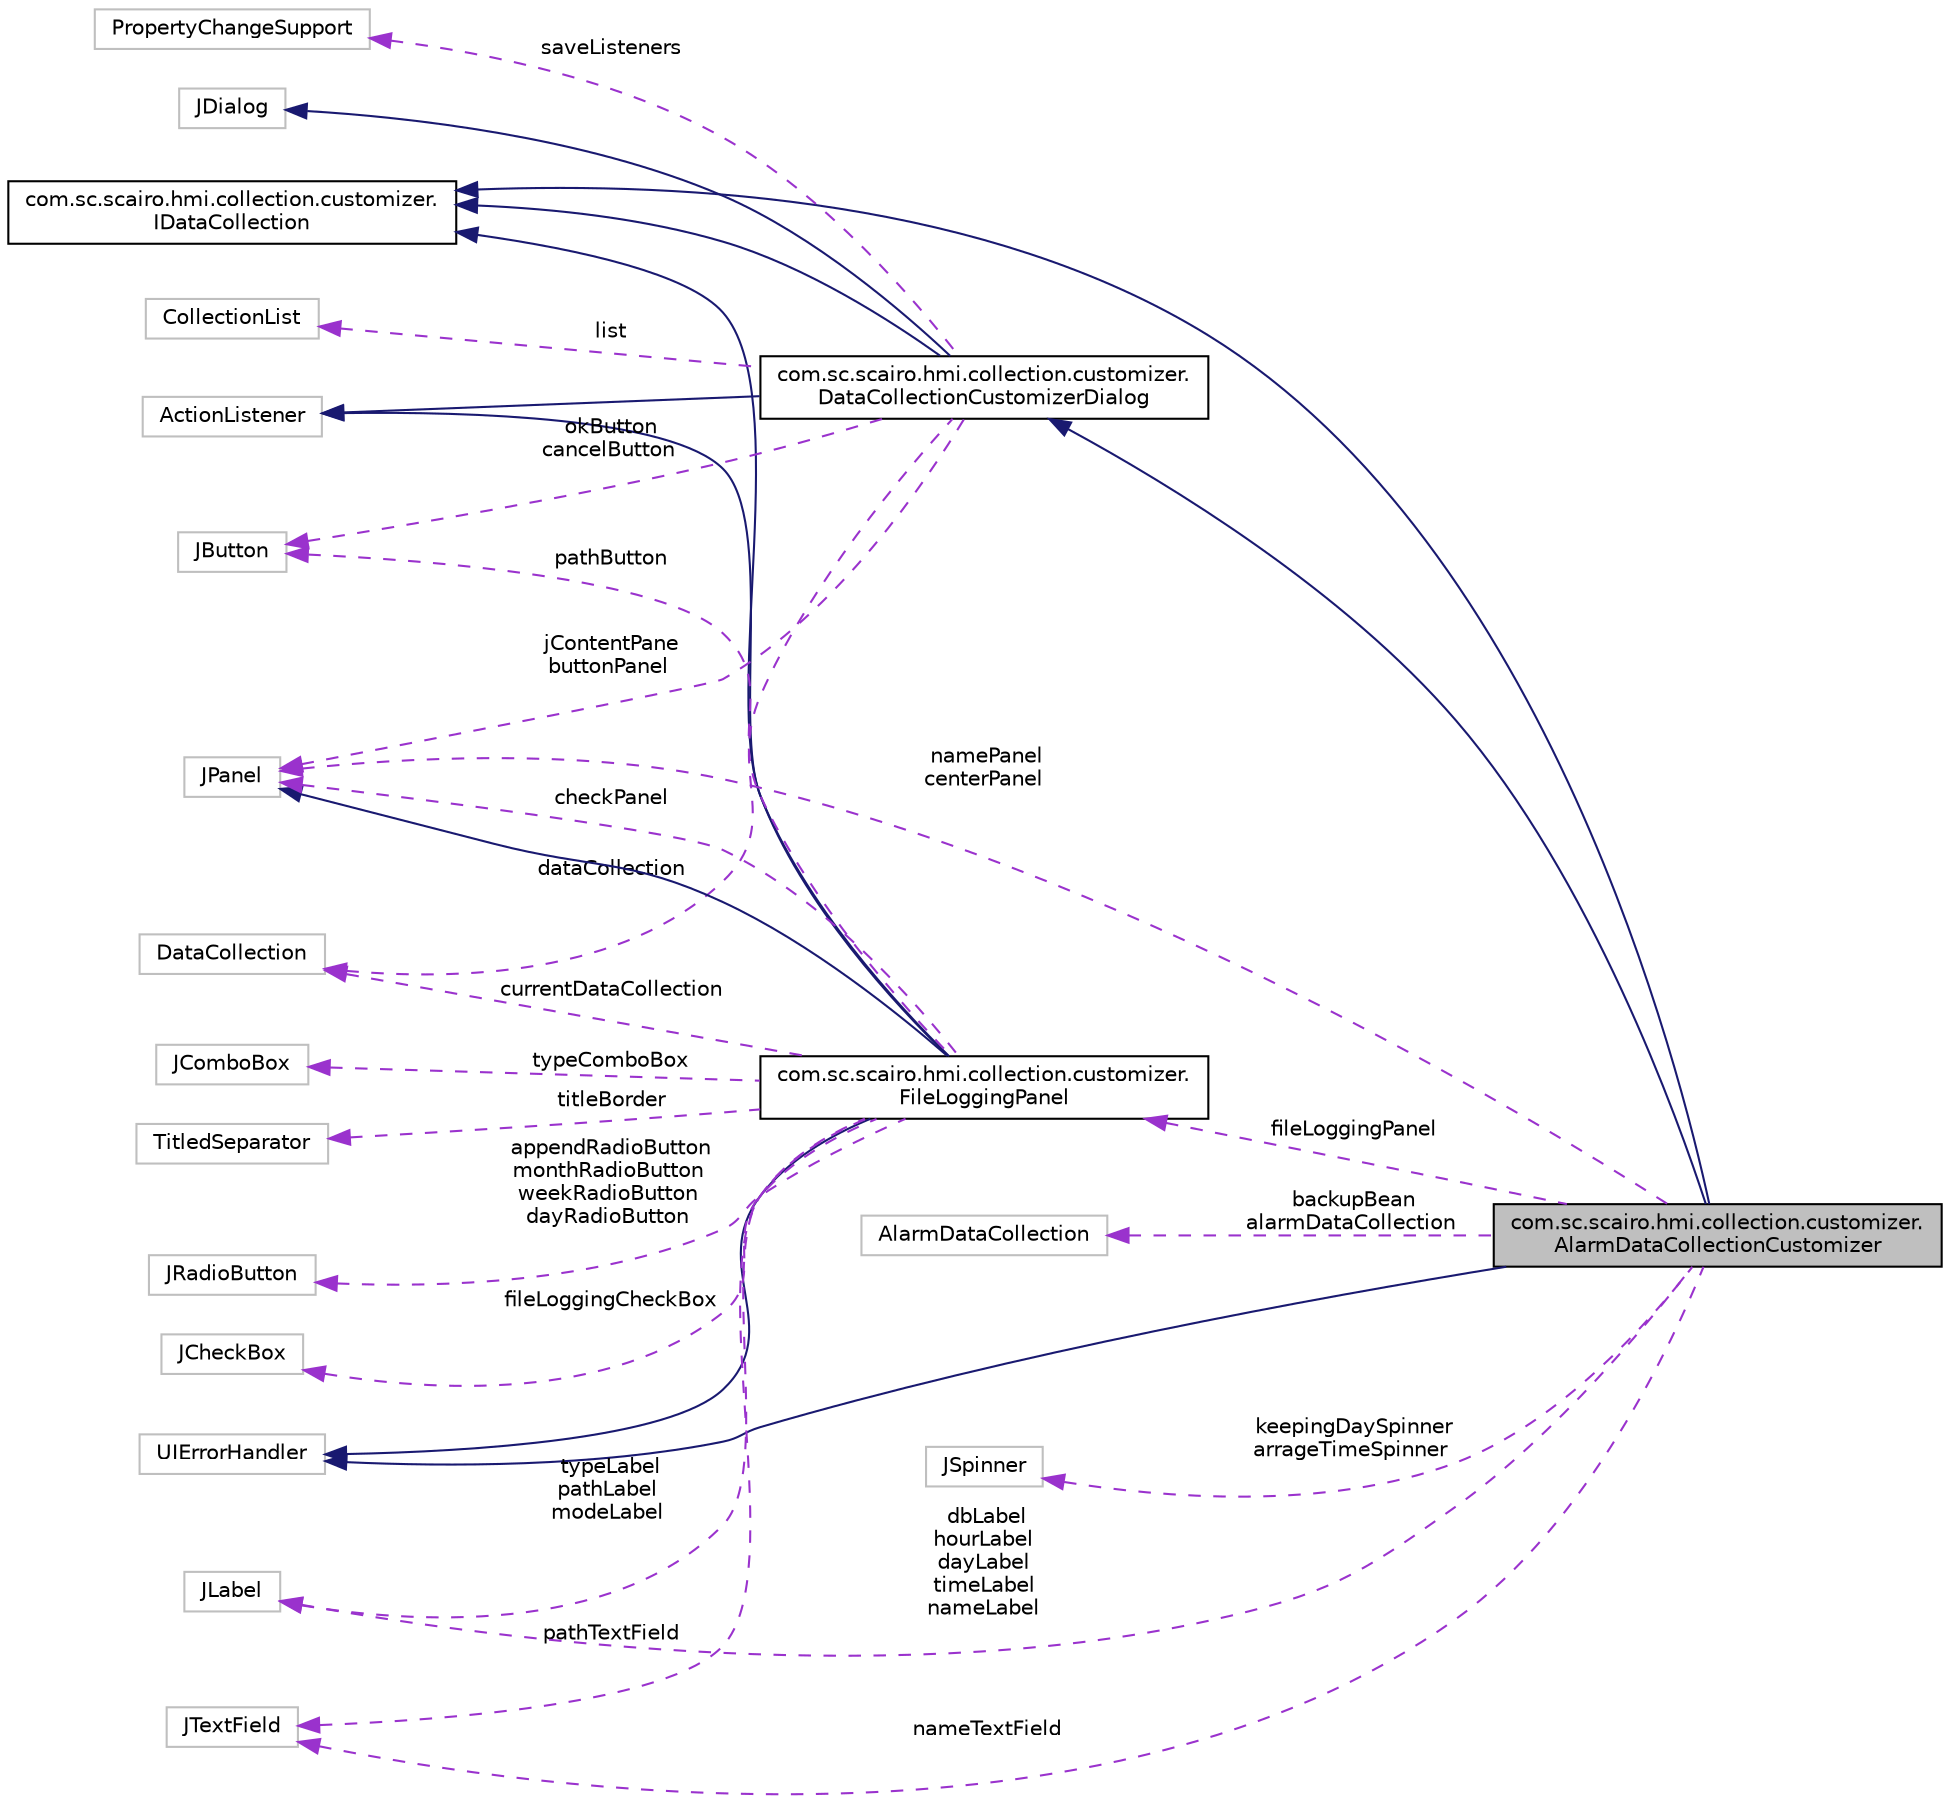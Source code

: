 digraph "com.sc.scairo.hmi.collection.customizer.AlarmDataCollectionCustomizer"
{
 // LATEX_PDF_SIZE
  edge [fontname="Helvetica",fontsize="10",labelfontname="Helvetica",labelfontsize="10"];
  node [fontname="Helvetica",fontsize="10",shape=record];
  rankdir="LR";
  Node1 [label="com.sc.scairo.hmi.collection.customizer.\lAlarmDataCollectionCustomizer",height=0.2,width=0.4,color="black", fillcolor="grey75", style="filled", fontcolor="black",tooltip=" "];
  Node2 -> Node1 [dir="back",color="midnightblue",fontsize="10",style="solid",fontname="Helvetica"];
  Node2 [label="com.sc.scairo.hmi.collection.customizer.\lDataCollectionCustomizerDialog",height=0.2,width=0.4,color="black", fillcolor="white", style="filled",URL="$classcom_1_1sc_1_1scairo_1_1hmi_1_1collection_1_1customizer_1_1_data_collection_customizer_dialog.html",tooltip=" "];
  Node3 -> Node2 [dir="back",color="midnightblue",fontsize="10",style="solid",fontname="Helvetica"];
  Node3 [label="JDialog",height=0.2,width=0.4,color="grey75", fillcolor="white", style="filled",tooltip=" "];
  Node4 -> Node2 [dir="back",color="midnightblue",fontsize="10",style="solid",fontname="Helvetica"];
  Node4 [label="com.sc.scairo.hmi.collection.customizer.\lIDataCollection",height=0.2,width=0.4,color="black", fillcolor="white", style="filled",URL="$interfacecom_1_1sc_1_1scairo_1_1hmi_1_1collection_1_1customizer_1_1_i_data_collection.html",tooltip=" "];
  Node5 -> Node2 [dir="back",color="midnightblue",fontsize="10",style="solid",fontname="Helvetica"];
  Node5 [label="ActionListener",height=0.2,width=0.4,color="grey75", fillcolor="white", style="filled",tooltip=" "];
  Node6 -> Node2 [dir="back",color="darkorchid3",fontsize="10",style="dashed",label=" okButton\ncancelButton" ,fontname="Helvetica"];
  Node6 [label="JButton",height=0.2,width=0.4,color="grey75", fillcolor="white", style="filled",tooltip=" "];
  Node7 -> Node2 [dir="back",color="darkorchid3",fontsize="10",style="dashed",label=" dataCollection" ,fontname="Helvetica"];
  Node7 [label="DataCollection",height=0.2,width=0.4,color="grey75", fillcolor="white", style="filled",tooltip=" "];
  Node8 -> Node2 [dir="back",color="darkorchid3",fontsize="10",style="dashed",label=" jContentPane\nbuttonPanel" ,fontname="Helvetica"];
  Node8 [label="JPanel",height=0.2,width=0.4,color="grey75", fillcolor="white", style="filled",tooltip=" "];
  Node9 -> Node2 [dir="back",color="darkorchid3",fontsize="10",style="dashed",label=" list" ,fontname="Helvetica"];
  Node9 [label="CollectionList",height=0.2,width=0.4,color="grey75", fillcolor="white", style="filled",tooltip=" "];
  Node10 -> Node2 [dir="back",color="darkorchid3",fontsize="10",style="dashed",label=" saveListeners" ,fontname="Helvetica"];
  Node10 [label="PropertyChangeSupport",height=0.2,width=0.4,color="grey75", fillcolor="white", style="filled",tooltip=" "];
  Node4 -> Node1 [dir="back",color="midnightblue",fontsize="10",style="solid",fontname="Helvetica"];
  Node11 -> Node1 [dir="back",color="midnightblue",fontsize="10",style="solid",fontname="Helvetica"];
  Node11 [label="UIErrorHandler",height=0.2,width=0.4,color="grey75", fillcolor="white", style="filled",tooltip=" "];
  Node12 -> Node1 [dir="back",color="darkorchid3",fontsize="10",style="dashed",label=" backupBean\nalarmDataCollection" ,fontname="Helvetica"];
  Node12 [label="AlarmDataCollection",height=0.2,width=0.4,color="grey75", fillcolor="white", style="filled",tooltip=" "];
  Node13 -> Node1 [dir="back",color="darkorchid3",fontsize="10",style="dashed",label=" nameTextField" ,fontname="Helvetica"];
  Node13 [label="JTextField",height=0.2,width=0.4,color="grey75", fillcolor="white", style="filled",tooltip=" "];
  Node14 -> Node1 [dir="back",color="darkorchid3",fontsize="10",style="dashed",label=" keepingDaySpinner\narrageTimeSpinner" ,fontname="Helvetica"];
  Node14 [label="JSpinner",height=0.2,width=0.4,color="grey75", fillcolor="white", style="filled",tooltip=" "];
  Node15 -> Node1 [dir="back",color="darkorchid3",fontsize="10",style="dashed",label=" fileLoggingPanel" ,fontname="Helvetica"];
  Node15 [label="com.sc.scairo.hmi.collection.customizer.\lFileLoggingPanel",height=0.2,width=0.4,color="black", fillcolor="white", style="filled",URL="$classcom_1_1sc_1_1scairo_1_1hmi_1_1collection_1_1customizer_1_1_file_logging_panel.html",tooltip=" "];
  Node8 -> Node15 [dir="back",color="midnightblue",fontsize="10",style="solid",fontname="Helvetica"];
  Node4 -> Node15 [dir="back",color="midnightblue",fontsize="10",style="solid",fontname="Helvetica"];
  Node11 -> Node15 [dir="back",color="midnightblue",fontsize="10",style="solid",fontname="Helvetica"];
  Node5 -> Node15 [dir="back",color="midnightblue",fontsize="10",style="solid",fontname="Helvetica"];
  Node6 -> Node15 [dir="back",color="darkorchid3",fontsize="10",style="dashed",label=" pathButton" ,fontname="Helvetica"];
  Node16 -> Node15 [dir="back",color="darkorchid3",fontsize="10",style="dashed",label=" fileLoggingCheckBox" ,fontname="Helvetica"];
  Node16 [label="JCheckBox",height=0.2,width=0.4,color="grey75", fillcolor="white", style="filled",tooltip=" "];
  Node7 -> Node15 [dir="back",color="darkorchid3",fontsize="10",style="dashed",label=" currentDataCollection" ,fontname="Helvetica"];
  Node13 -> Node15 [dir="back",color="darkorchid3",fontsize="10",style="dashed",label=" pathTextField" ,fontname="Helvetica"];
  Node17 -> Node15 [dir="back",color="darkorchid3",fontsize="10",style="dashed",label=" typeComboBox" ,fontname="Helvetica"];
  Node17 [label="JComboBox",height=0.2,width=0.4,color="grey75", fillcolor="white", style="filled",tooltip=" "];
  Node18 -> Node15 [dir="back",color="darkorchid3",fontsize="10",style="dashed",label=" typeLabel\npathLabel\nmodeLabel" ,fontname="Helvetica"];
  Node18 [label="JLabel",height=0.2,width=0.4,color="grey75", fillcolor="white", style="filled",tooltip=" "];
  Node19 -> Node15 [dir="back",color="darkorchid3",fontsize="10",style="dashed",label=" titleBorder" ,fontname="Helvetica"];
  Node19 [label="TitledSeparator",height=0.2,width=0.4,color="grey75", fillcolor="white", style="filled",tooltip=" "];
  Node8 -> Node15 [dir="back",color="darkorchid3",fontsize="10",style="dashed",label=" checkPanel" ,fontname="Helvetica"];
  Node20 -> Node15 [dir="back",color="darkorchid3",fontsize="10",style="dashed",label=" appendRadioButton\nmonthRadioButton\nweekRadioButton\ndayRadioButton" ,fontname="Helvetica"];
  Node20 [label="JRadioButton",height=0.2,width=0.4,color="grey75", fillcolor="white", style="filled",tooltip=" "];
  Node18 -> Node1 [dir="back",color="darkorchid3",fontsize="10",style="dashed",label=" dbLabel\nhourLabel\ndayLabel\ntimeLabel\nnameLabel" ,fontname="Helvetica"];
  Node8 -> Node1 [dir="back",color="darkorchid3",fontsize="10",style="dashed",label=" namePanel\ncenterPanel" ,fontname="Helvetica"];
}

